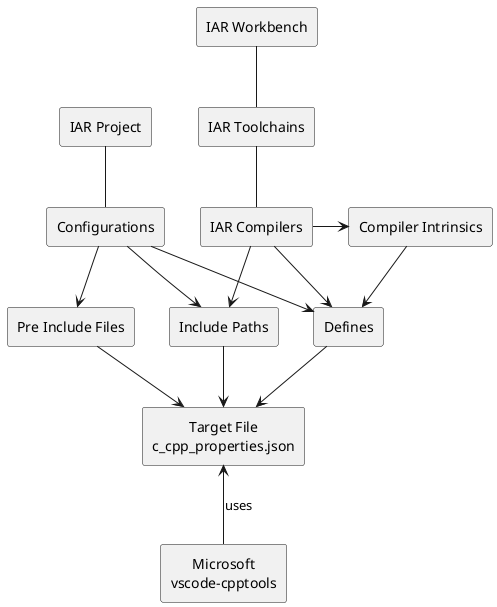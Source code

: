 @startuml

skinparam DefaultTextAlignment center

rectangle "IAR Project" as IarProject
rectangle "IAR Workbench" as IarWorkbench
rectangle "IAR Toolchains" as IarToolchain
rectangle "IAR Compilers" as IarCompiler
rectangle "Configurations" as Configurations
rectangle "Defines" as Defines
rectangle "Include Paths" as IncludePaths
rectangle "Pre Include Files" as PreIncludeFiles
rectangle "Compiler Intrinsics" as Intrinsics
rectangle "Target File\nc_cpp_properties.json" as TargetFile

IarWorkbench -- IarToolchain
IarToolchain -- IarCompiler

IarProject -- Configurations

IarCompiler --> Defines
IarCompiler --> IncludePaths
IarCompiler -> Intrinsics

Configurations --> Defines
Configurations --> IncludePaths
Configurations --> PreIncludeFiles

Intrinsics --> Defines

Defines --> TargetFile
IncludePaths --> TargetFile
PreIncludeFiles --> TargetFile

rectangle "Microsoft\nvscode-cpptools" as MicrosoftCppTools

TargetFile <-- MicrosoftCppTools: uses

@enduml
